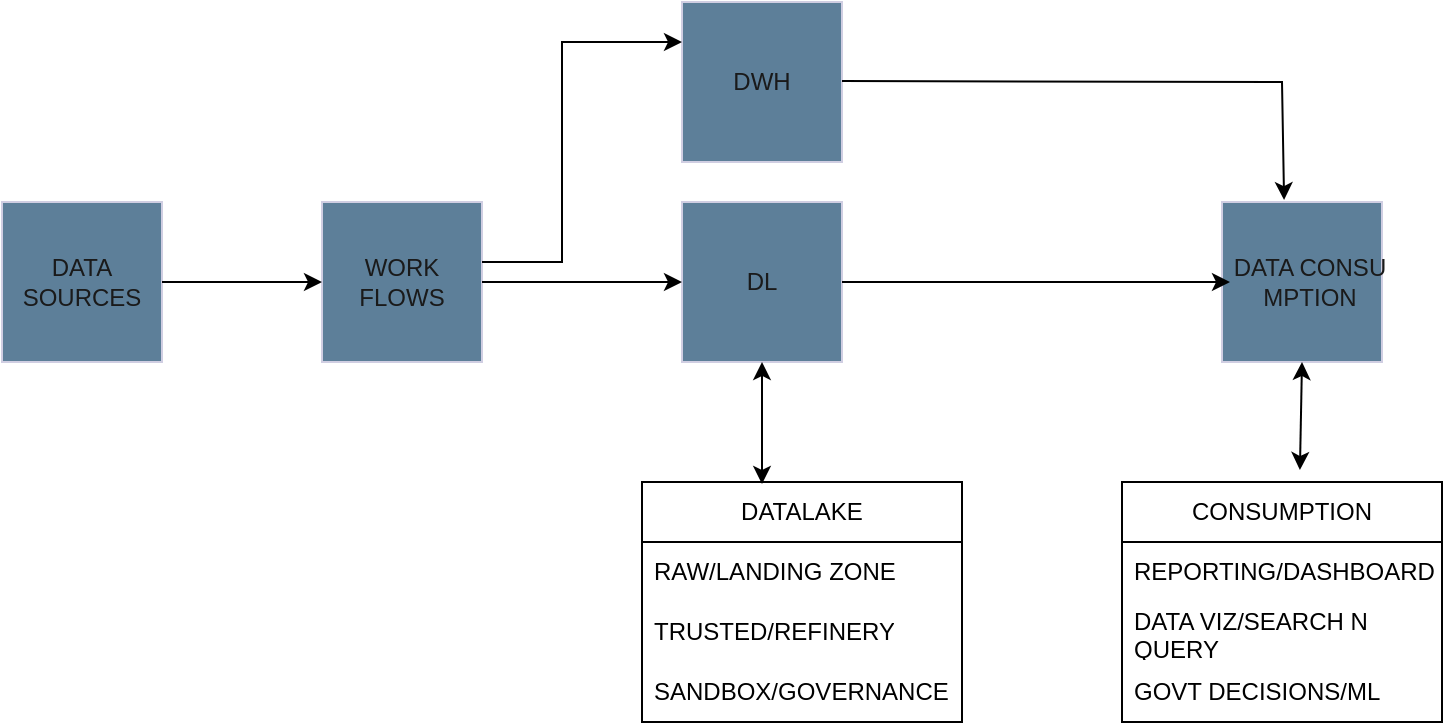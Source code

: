 <mxfile version="24.4.9" type="github">
  <diagram name="Page-1" id="OvN0lvTQjg8fujcEbBTU">
    <mxGraphModel dx="1362" dy="714" grid="1" gridSize="10" guides="1" tooltips="1" connect="1" arrows="1" fold="1" page="1" pageScale="1" pageWidth="850" pageHeight="1100" math="0" shadow="0">
      <root>
        <mxCell id="0" />
        <mxCell id="1" parent="0" />
        <mxCell id="pMim5MdkgwF4zHLk7Q4V-2" value="" style="whiteSpace=wrap;html=1;aspect=fixed;labelBackgroundColor=none;fillColor=#5D7F99;strokeColor=#D0CEE2;fontColor=#1A1A1A;" parent="1" vertex="1">
          <mxGeometry x="260" y="240" width="80" height="80" as="geometry" />
        </mxCell>
        <mxCell id="pMim5MdkgwF4zHLk7Q4V-4" value="" style="whiteSpace=wrap;html=1;aspect=fixed;labelBackgroundColor=none;fillColor=#5D7F99;strokeColor=#D0CEE2;fontColor=#1A1A1A;" parent="1" vertex="1">
          <mxGeometry x="440" y="240" width="80" height="80" as="geometry" />
        </mxCell>
        <mxCell id="pMim5MdkgwF4zHLk7Q4V-14" value="WORK&lt;div&gt;FLOWS&lt;/div&gt;" style="text;html=1;align=center;verticalAlign=middle;whiteSpace=wrap;rounded=0;labelBackgroundColor=none;fontColor=#1A1A1A;" parent="1" vertex="1">
          <mxGeometry x="270" y="265" width="60" height="30" as="geometry" />
        </mxCell>
        <mxCell id="pMim5MdkgwF4zHLk7Q4V-16" value="DL" style="text;html=1;align=center;verticalAlign=middle;whiteSpace=wrap;rounded=0;labelBackgroundColor=none;fontColor=#1A1A1A;" parent="1" vertex="1">
          <mxGeometry x="450" y="265" width="60" height="30" as="geometry" />
        </mxCell>
        <mxCell id="cU8PGIFgl6DD9PeomEdx-1" value="" style="whiteSpace=wrap;html=1;aspect=fixed;labelBackgroundColor=none;fillColor=#5D7F99;strokeColor=#D0CEE2;fontColor=#1A1A1A;" vertex="1" parent="1">
          <mxGeometry x="100" y="240" width="80" height="80" as="geometry" />
        </mxCell>
        <mxCell id="cU8PGIFgl6DD9PeomEdx-2" value="DATA&lt;div&gt;SOURCES&lt;/div&gt;" style="text;html=1;align=center;verticalAlign=middle;whiteSpace=wrap;rounded=0;labelBackgroundColor=none;fontColor=#1A1A1A;" vertex="1" parent="1">
          <mxGeometry x="110" y="265" width="60" height="30" as="geometry" />
        </mxCell>
        <mxCell id="cU8PGIFgl6DD9PeomEdx-3" value="" style="whiteSpace=wrap;html=1;aspect=fixed;labelBackgroundColor=none;fillColor=#5D7F99;strokeColor=#D0CEE2;fontColor=#1A1A1A;" vertex="1" parent="1">
          <mxGeometry x="710" y="240" width="80" height="80" as="geometry" />
        </mxCell>
        <mxCell id="cU8PGIFgl6DD9PeomEdx-4" value="DATA CONSU&lt;div&gt;MPTION&lt;/div&gt;" style="text;html=1;align=center;verticalAlign=middle;whiteSpace=wrap;rounded=0;labelBackgroundColor=none;fontColor=#1A1A1A;" vertex="1" parent="1">
          <mxGeometry x="714" y="265" width="80" height="30" as="geometry" />
        </mxCell>
        <mxCell id="cU8PGIFgl6DD9PeomEdx-6" value="" style="endArrow=classic;html=1;rounded=0;entryX=0;entryY=0.5;entryDx=0;entryDy=0;" edge="1" parent="1" target="pMim5MdkgwF4zHLk7Q4V-2">
          <mxGeometry width="50" height="50" relative="1" as="geometry">
            <mxPoint x="180" y="280" as="sourcePoint" />
            <mxPoint x="230" y="230" as="targetPoint" />
          </mxGeometry>
        </mxCell>
        <mxCell id="cU8PGIFgl6DD9PeomEdx-7" value="" style="endArrow=classic;html=1;rounded=0;entryX=0;entryY=0.5;entryDx=0;entryDy=0;" edge="1" parent="1" target="pMim5MdkgwF4zHLk7Q4V-4">
          <mxGeometry width="50" height="50" relative="1" as="geometry">
            <mxPoint x="340" y="280" as="sourcePoint" />
            <mxPoint x="390" y="230" as="targetPoint" />
          </mxGeometry>
        </mxCell>
        <mxCell id="cU8PGIFgl6DD9PeomEdx-8" value="" style="endArrow=classic;html=1;rounded=0;" edge="1" parent="1" target="cU8PGIFgl6DD9PeomEdx-4">
          <mxGeometry width="50" height="50" relative="1" as="geometry">
            <mxPoint x="520" y="280" as="sourcePoint" />
            <mxPoint x="570" y="230" as="targetPoint" />
          </mxGeometry>
        </mxCell>
        <mxCell id="cU8PGIFgl6DD9PeomEdx-9" value="DATALAKE" style="swimlane;fontStyle=0;childLayout=stackLayout;horizontal=1;startSize=30;horizontalStack=0;resizeParent=1;resizeParentMax=0;resizeLast=0;collapsible=1;marginBottom=0;whiteSpace=wrap;html=1;" vertex="1" parent="1">
          <mxGeometry x="420" y="380" width="160" height="120" as="geometry" />
        </mxCell>
        <mxCell id="cU8PGIFgl6DD9PeomEdx-10" value="RAW/LANDING ZONE" style="text;strokeColor=none;fillColor=none;align=left;verticalAlign=middle;spacingLeft=4;spacingRight=4;overflow=hidden;points=[[0,0.5],[1,0.5]];portConstraint=eastwest;rotatable=0;whiteSpace=wrap;html=1;" vertex="1" parent="cU8PGIFgl6DD9PeomEdx-9">
          <mxGeometry y="30" width="160" height="30" as="geometry" />
        </mxCell>
        <mxCell id="cU8PGIFgl6DD9PeomEdx-11" value="TRUSTED/REFINERY" style="text;strokeColor=none;fillColor=none;align=left;verticalAlign=middle;spacingLeft=4;spacingRight=4;overflow=hidden;points=[[0,0.5],[1,0.5]];portConstraint=eastwest;rotatable=0;whiteSpace=wrap;html=1;" vertex="1" parent="cU8PGIFgl6DD9PeomEdx-9">
          <mxGeometry y="60" width="160" height="30" as="geometry" />
        </mxCell>
        <mxCell id="cU8PGIFgl6DD9PeomEdx-12" value="SANDBOX/GOVERNANCE" style="text;strokeColor=none;fillColor=none;align=left;verticalAlign=middle;spacingLeft=4;spacingRight=4;overflow=hidden;points=[[0,0.5],[1,0.5]];portConstraint=eastwest;rotatable=0;whiteSpace=wrap;html=1;" vertex="1" parent="cU8PGIFgl6DD9PeomEdx-9">
          <mxGeometry y="90" width="160" height="30" as="geometry" />
        </mxCell>
        <mxCell id="cU8PGIFgl6DD9PeomEdx-14" value="" style="whiteSpace=wrap;html=1;aspect=fixed;labelBackgroundColor=none;fillColor=#5D7F99;strokeColor=#D0CEE2;fontColor=#1A1A1A;" vertex="1" parent="1">
          <mxGeometry x="440" y="140" width="80" height="80" as="geometry" />
        </mxCell>
        <mxCell id="cU8PGIFgl6DD9PeomEdx-15" value="DWH" style="text;html=1;align=center;verticalAlign=middle;whiteSpace=wrap;rounded=0;labelBackgroundColor=none;fontColor=#1A1A1A;" vertex="1" parent="1">
          <mxGeometry x="450" y="165" width="60" height="30" as="geometry" />
        </mxCell>
        <mxCell id="cU8PGIFgl6DD9PeomEdx-16" value="" style="endArrow=classic;html=1;rounded=0;entryX=0.388;entryY=-0.012;entryDx=0;entryDy=0;entryPerimeter=0;" edge="1" parent="1" target="cU8PGIFgl6DD9PeomEdx-3">
          <mxGeometry width="50" height="50" relative="1" as="geometry">
            <mxPoint x="520" y="179.5" as="sourcePoint" />
            <mxPoint x="697.04" y="252" as="targetPoint" />
            <Array as="points">
              <mxPoint x="740" y="180" />
            </Array>
          </mxGeometry>
        </mxCell>
        <mxCell id="cU8PGIFgl6DD9PeomEdx-17" value="CONSUMPTION" style="swimlane;fontStyle=0;childLayout=stackLayout;horizontal=1;startSize=30;horizontalStack=0;resizeParent=1;resizeParentMax=0;resizeLast=0;collapsible=1;marginBottom=0;whiteSpace=wrap;html=1;" vertex="1" parent="1">
          <mxGeometry x="660" y="380" width="160" height="120" as="geometry" />
        </mxCell>
        <mxCell id="cU8PGIFgl6DD9PeomEdx-18" value="REPORTING/DASHBOARD" style="text;strokeColor=none;fillColor=none;align=left;verticalAlign=middle;spacingLeft=4;spacingRight=4;overflow=hidden;points=[[0,0.5],[1,0.5]];portConstraint=eastwest;rotatable=0;whiteSpace=wrap;html=1;" vertex="1" parent="cU8PGIFgl6DD9PeomEdx-17">
          <mxGeometry y="30" width="160" height="30" as="geometry" />
        </mxCell>
        <mxCell id="cU8PGIFgl6DD9PeomEdx-19" value="DATA VIZ/SEARCH N QUERY" style="text;strokeColor=none;fillColor=none;align=left;verticalAlign=middle;spacingLeft=4;spacingRight=4;overflow=hidden;points=[[0,0.5],[1,0.5]];portConstraint=eastwest;rotatable=0;whiteSpace=wrap;html=1;" vertex="1" parent="cU8PGIFgl6DD9PeomEdx-17">
          <mxGeometry y="60" width="160" height="30" as="geometry" />
        </mxCell>
        <mxCell id="cU8PGIFgl6DD9PeomEdx-20" value="GOVT DECISIONS/ML" style="text;strokeColor=none;fillColor=none;align=left;verticalAlign=middle;spacingLeft=4;spacingRight=4;overflow=hidden;points=[[0,0.5],[1,0.5]];portConstraint=eastwest;rotatable=0;whiteSpace=wrap;html=1;" vertex="1" parent="cU8PGIFgl6DD9PeomEdx-17">
          <mxGeometry y="90" width="160" height="30" as="geometry" />
        </mxCell>
        <mxCell id="cU8PGIFgl6DD9PeomEdx-22" value="" style="endArrow=classic;startArrow=classic;html=1;rounded=0;exitX=0.375;exitY=0.008;exitDx=0;exitDy=0;exitPerimeter=0;" edge="1" parent="1" source="cU8PGIFgl6DD9PeomEdx-9">
          <mxGeometry width="50" height="50" relative="1" as="geometry">
            <mxPoint x="430" y="370" as="sourcePoint" />
            <mxPoint x="480" y="320" as="targetPoint" />
          </mxGeometry>
        </mxCell>
        <mxCell id="cU8PGIFgl6DD9PeomEdx-23" value="" style="endArrow=classic;startArrow=classic;html=1;rounded=0;exitX=0.556;exitY=-0.05;exitDx=0;exitDy=0;exitPerimeter=0;" edge="1" parent="1" source="cU8PGIFgl6DD9PeomEdx-17">
          <mxGeometry width="50" height="50" relative="1" as="geometry">
            <mxPoint x="700" y="370" as="sourcePoint" />
            <mxPoint x="750" y="320" as="targetPoint" />
          </mxGeometry>
        </mxCell>
        <mxCell id="cU8PGIFgl6DD9PeomEdx-24" value="" style="endArrow=classic;html=1;rounded=0;entryX=0;entryY=0.25;entryDx=0;entryDy=0;" edge="1" parent="1" target="cU8PGIFgl6DD9PeomEdx-14">
          <mxGeometry width="50" height="50" relative="1" as="geometry">
            <mxPoint x="340" y="270" as="sourcePoint" />
            <mxPoint x="380" y="180" as="targetPoint" />
            <Array as="points">
              <mxPoint x="380" y="270" />
              <mxPoint x="380" y="160" />
            </Array>
          </mxGeometry>
        </mxCell>
      </root>
    </mxGraphModel>
  </diagram>
</mxfile>
